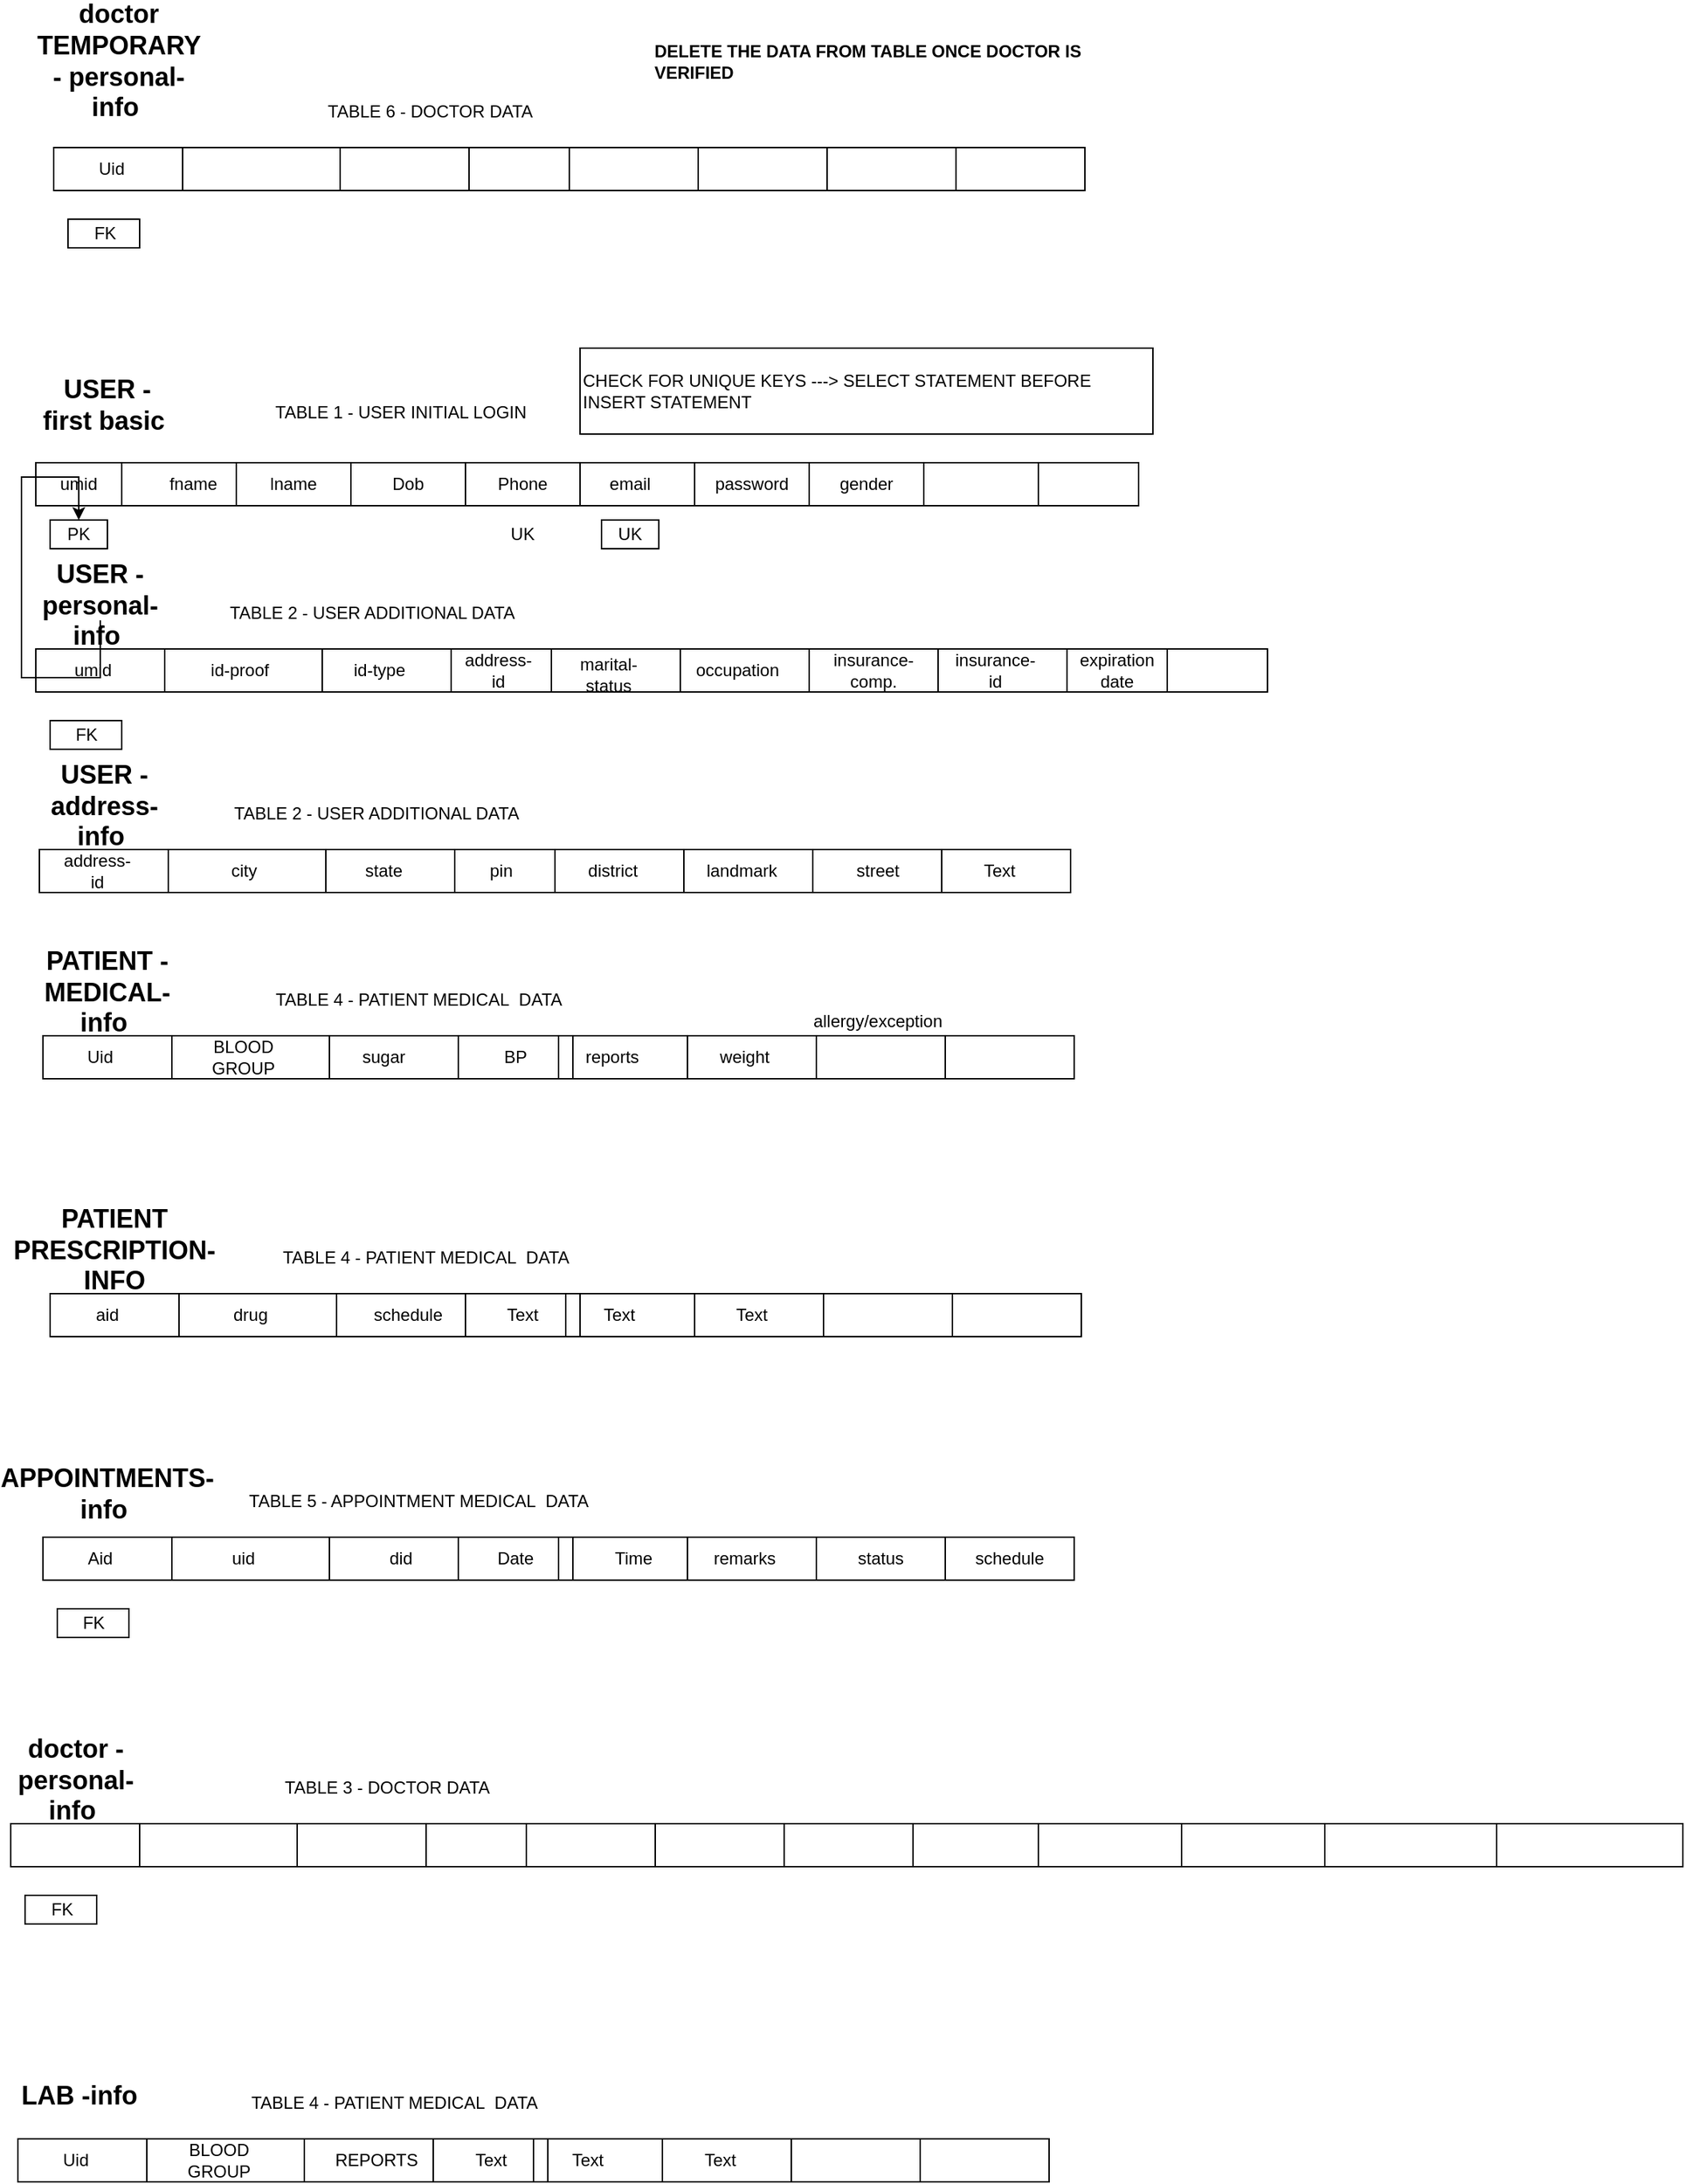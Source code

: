 <mxfile version="13.9.9" type="device"><diagram id="LDMNhRupNkOO23fEwo6g" name="Page-1"><mxGraphModel dx="1236" dy="1610" grid="1" gridSize="10" guides="1" tooltips="1" connect="1" arrows="1" fold="1" page="1" pageScale="1" pageWidth="850" pageHeight="1100" math="0" shadow="0"><root><mxCell id="0"/><mxCell id="1" parent="0"/><mxCell id="-4rdSfLJGDUSueFxLwUt-2" value="" style="rounded=0;whiteSpace=wrap;html=1;" parent="1" vertex="1"><mxGeometry x="30" y="30" width="770" height="30" as="geometry"/></mxCell><mxCell id="-4rdSfLJGDUSueFxLwUt-3" value="&lt;b&gt;&lt;font style=&quot;font-size: 18px&quot;&gt;USER - first basic&amp;nbsp;&lt;/font&gt;&lt;/b&gt;" style="text;html=1;strokeColor=none;fillColor=none;align=center;verticalAlign=middle;whiteSpace=wrap;rounded=0;" parent="1" vertex="1"><mxGeometry x="30" y="-20" width="100" height="20" as="geometry"/></mxCell><mxCell id="-4rdSfLJGDUSueFxLwUt-5" value="" style="rounded=0;whiteSpace=wrap;html=1;" parent="1" vertex="1"><mxGeometry x="30" y="30" width="60" height="30" as="geometry"/></mxCell><mxCell id="-4rdSfLJGDUSueFxLwUt-6" value="" style="rounded=0;whiteSpace=wrap;html=1;" parent="1" vertex="1"><mxGeometry x="90" y="30" width="80" height="30" as="geometry"/></mxCell><mxCell id="-4rdSfLJGDUSueFxLwUt-8" value="" style="rounded=0;whiteSpace=wrap;html=1;" parent="1" vertex="1"><mxGeometry x="170" y="30" width="80" height="30" as="geometry"/></mxCell><mxCell id="-4rdSfLJGDUSueFxLwUt-9" value="" style="rounded=0;whiteSpace=wrap;html=1;" parent="1" vertex="1"><mxGeometry x="330" y="30" width="80" height="30" as="geometry"/></mxCell><mxCell id="-4rdSfLJGDUSueFxLwUt-10" value="" style="rounded=0;whiteSpace=wrap;html=1;" parent="1" vertex="1"><mxGeometry x="250" y="30" width="80" height="30" as="geometry"/></mxCell><mxCell id="-4rdSfLJGDUSueFxLwUt-11" value="" style="rounded=0;whiteSpace=wrap;html=1;" parent="1" vertex="1"><mxGeometry x="410" y="30" width="80" height="30" as="geometry"/></mxCell><mxCell id="-4rdSfLJGDUSueFxLwUt-13" value="umid" style="text;html=1;strokeColor=none;fillColor=none;align=center;verticalAlign=middle;whiteSpace=wrap;rounded=0;" parent="1" vertex="1"><mxGeometry x="40" y="35" width="40" height="20" as="geometry"/></mxCell><mxCell id="-4rdSfLJGDUSueFxLwUt-14" value="fname" style="text;html=1;strokeColor=none;fillColor=none;align=center;verticalAlign=middle;whiteSpace=wrap;rounded=0;" parent="1" vertex="1"><mxGeometry x="120" y="35" width="40" height="20" as="geometry"/></mxCell><mxCell id="-4rdSfLJGDUSueFxLwUt-15" value="lname" style="text;html=1;strokeColor=none;fillColor=none;align=center;verticalAlign=middle;whiteSpace=wrap;rounded=0;" parent="1" vertex="1"><mxGeometry x="190" y="35" width="40" height="20" as="geometry"/></mxCell><mxCell id="-4rdSfLJGDUSueFxLwUt-16" value="Phone" style="text;html=1;strokeColor=none;fillColor=none;align=center;verticalAlign=middle;whiteSpace=wrap;rounded=0;" parent="1" vertex="1"><mxGeometry x="350" y="35" width="40" height="20" as="geometry"/></mxCell><mxCell id="-4rdSfLJGDUSueFxLwUt-17" value="email" style="text;html=1;strokeColor=none;fillColor=none;align=center;verticalAlign=middle;whiteSpace=wrap;rounded=0;" parent="1" vertex="1"><mxGeometry x="425" y="35" width="40" height="20" as="geometry"/></mxCell><mxCell id="-4rdSfLJGDUSueFxLwUt-18" value="password" style="text;html=1;strokeColor=none;fillColor=none;align=center;verticalAlign=middle;whiteSpace=wrap;rounded=0;" parent="1" vertex="1"><mxGeometry x="510" y="35" width="40" height="20" as="geometry"/></mxCell><mxCell id="-4rdSfLJGDUSueFxLwUt-20" value="" style="rounded=0;whiteSpace=wrap;html=1;" parent="1" vertex="1"><mxGeometry x="570" y="30" width="80" height="30" as="geometry"/></mxCell><mxCell id="-4rdSfLJGDUSueFxLwUt-21" value="" style="rounded=0;whiteSpace=wrap;html=1;" parent="1" vertex="1"><mxGeometry x="650" y="30" width="80" height="30" as="geometry"/></mxCell><mxCell id="-4rdSfLJGDUSueFxLwUt-23" value="gender" style="text;html=1;strokeColor=none;fillColor=none;align=center;verticalAlign=middle;whiteSpace=wrap;rounded=0;" parent="1" vertex="1"><mxGeometry x="590" y="35" width="40" height="20" as="geometry"/></mxCell><mxCell id="-4rdSfLJGDUSueFxLwUt-26" value="Dob" style="text;html=1;strokeColor=none;fillColor=none;align=center;verticalAlign=middle;whiteSpace=wrap;rounded=0;" parent="1" vertex="1"><mxGeometry x="270" y="35" width="40" height="20" as="geometry"/></mxCell><mxCell id="-4rdSfLJGDUSueFxLwUt-28" value="" style="rounded=0;whiteSpace=wrap;html=1;" parent="1" vertex="1"><mxGeometry x="40" y="70" width="40" height="20" as="geometry"/></mxCell><mxCell id="-4rdSfLJGDUSueFxLwUt-29" value="PK" style="text;html=1;strokeColor=none;fillColor=none;align=center;verticalAlign=middle;whiteSpace=wrap;rounded=0;" parent="1" vertex="1"><mxGeometry x="40" y="70" width="40" height="20" as="geometry"/></mxCell><mxCell id="-4rdSfLJGDUSueFxLwUt-30" value="" style="rounded=0;whiteSpace=wrap;html=1;" parent="1" vertex="1"><mxGeometry x="425" y="70" width="40" height="20" as="geometry"/></mxCell><mxCell id="-4rdSfLJGDUSueFxLwUt-31" value="UK" style="text;html=1;strokeColor=none;fillColor=none;align=center;verticalAlign=middle;whiteSpace=wrap;rounded=0;" parent="1" vertex="1"><mxGeometry x="425" y="70" width="40" height="20" as="geometry"/></mxCell><mxCell id="-4rdSfLJGDUSueFxLwUt-32" value="UK" style="text;html=1;strokeColor=none;fillColor=none;align=center;verticalAlign=middle;whiteSpace=wrap;rounded=0;" parent="1" vertex="1"><mxGeometry x="350" y="70" width="40" height="20" as="geometry"/></mxCell><mxCell id="-4rdSfLJGDUSueFxLwUt-33" value="" style="rounded=0;whiteSpace=wrap;html=1;" parent="1" vertex="1"><mxGeometry x="30" y="160" width="720" height="30" as="geometry"/></mxCell><mxCell id="-4rdSfLJGDUSueFxLwUt-34" value="" style="rounded=0;whiteSpace=wrap;html=1;" parent="1" vertex="1"><mxGeometry x="120" y="160" width="120" height="30" as="geometry"/></mxCell><mxCell id="-4rdSfLJGDUSueFxLwUt-35" value="" style="rounded=0;whiteSpace=wrap;html=1;" parent="1" vertex="1"><mxGeometry x="30" y="160" width="90" height="30" as="geometry"/></mxCell><mxCell id="-4rdSfLJGDUSueFxLwUt-36" value="" style="rounded=0;whiteSpace=wrap;html=1;" parent="1" vertex="1"><mxGeometry x="480" y="160" width="90" height="30" as="geometry"/></mxCell><mxCell id="-4rdSfLJGDUSueFxLwUt-37" value="" style="rounded=0;whiteSpace=wrap;html=1;" parent="1" vertex="1"><mxGeometry x="300" y="160" width="90" height="30" as="geometry"/></mxCell><mxCell id="-4rdSfLJGDUSueFxLwUt-38" value="" style="rounded=0;whiteSpace=wrap;html=1;" parent="1" vertex="1"><mxGeometry x="390" y="160" width="90" height="30" as="geometry"/></mxCell><mxCell id="-4rdSfLJGDUSueFxLwUt-39" value="" style="rounded=0;whiteSpace=wrap;html=1;" parent="1" vertex="1"><mxGeometry x="230" y="160" width="90" height="30" as="geometry"/></mxCell><mxCell id="-4rdSfLJGDUSueFxLwUt-40" value="" style="rounded=0;whiteSpace=wrap;html=1;" parent="1" vertex="1"><mxGeometry x="570" y="160" width="90" height="30" as="geometry"/></mxCell><mxCell id="-4rdSfLJGDUSueFxLwUt-41" value="" style="rounded=0;whiteSpace=wrap;html=1;" parent="1" vertex="1"><mxGeometry x="660" y="160" width="90" height="30" as="geometry"/></mxCell><mxCell id="-4rdSfLJGDUSueFxLwUt-42" value="umid" style="text;html=1;strokeColor=none;fillColor=none;align=center;verticalAlign=middle;whiteSpace=wrap;rounded=0;" parent="1" vertex="1"><mxGeometry x="50" y="165" width="40" height="20" as="geometry"/></mxCell><mxCell id="-4rdSfLJGDUSueFxLwUt-43" value="" style="rounded=0;whiteSpace=wrap;html=1;" parent="1" vertex="1"><mxGeometry x="40" y="210" width="50" height="20" as="geometry"/></mxCell><mxCell id="-4rdSfLJGDUSueFxLwUt-44" value="FK" style="text;html=1;align=center;verticalAlign=middle;resizable=0;points=[];autosize=1;" parent="1" vertex="1"><mxGeometry x="50" y="210" width="30" height="20" as="geometry"/></mxCell><mxCell id="fFIlzdLJzBHjJUGeSsSw-37" value="" style="edgeStyle=orthogonalEdgeStyle;rounded=0;orthogonalLoop=1;jettySize=auto;html=1;" parent="1" source="-4rdSfLJGDUSueFxLwUt-45" target="-4rdSfLJGDUSueFxLwUt-29" edge="1"><mxGeometry relative="1" as="geometry"><Array as="points"><mxPoint x="75" y="180"/><mxPoint x="20" y="180"/><mxPoint x="20" y="40"/><mxPoint x="60" y="40"/></Array></mxGeometry></mxCell><mxCell id="-4rdSfLJGDUSueFxLwUt-45" value="&lt;b&gt;&lt;font style=&quot;font-size: 18px&quot;&gt;USER - personal-info&amp;nbsp;&lt;/font&gt;&lt;/b&gt;" style="text;html=1;strokeColor=none;fillColor=none;align=center;verticalAlign=middle;whiteSpace=wrap;rounded=0;" parent="1" vertex="1"><mxGeometry x="25" y="120" width="100" height="20" as="geometry"/></mxCell><mxCell id="wsQxySsnxsyYuEQtatn3-3" value="TABLE 1 - USER INITIAL LOGIN" style="text;html=1;strokeColor=none;fillColor=none;align=center;verticalAlign=middle;whiteSpace=wrap;rounded=0;" parent="1" vertex="1"><mxGeometry x="180" y="-20" width="210" height="30" as="geometry"/></mxCell><mxCell id="wsQxySsnxsyYuEQtatn3-4" value="TABLE 2 - USER ADDITIONAL DATA" style="text;html=1;strokeColor=none;fillColor=none;align=center;verticalAlign=middle;whiteSpace=wrap;rounded=0;" parent="1" vertex="1"><mxGeometry x="160" y="120" width="210" height="30" as="geometry"/></mxCell><mxCell id="wsQxySsnxsyYuEQtatn3-21" value="CHECK FOR UNIQUE KEYS ---&amp;gt; SELECT STATEMENT BEFORE INSERT STATEMENT&amp;nbsp;&amp;nbsp;" style="rounded=0;whiteSpace=wrap;html=1;align=left;" parent="1" vertex="1"><mxGeometry x="410" y="-50" width="400" height="60" as="geometry"/></mxCell><mxCell id="wsQxySsnxsyYuEQtatn3-64" value="" style="rounded=0;whiteSpace=wrap;html=1;" parent="1" vertex="1"><mxGeometry x="42.5" y="-190" width="720" height="30" as="geometry"/></mxCell><mxCell id="wsQxySsnxsyYuEQtatn3-65" value="" style="rounded=0;whiteSpace=wrap;html=1;" parent="1" vertex="1"><mxGeometry x="132.5" y="-190" width="120" height="30" as="geometry"/></mxCell><mxCell id="wsQxySsnxsyYuEQtatn3-66" value="" style="rounded=0;whiteSpace=wrap;html=1;" parent="1" vertex="1"><mxGeometry x="42.5" y="-190" width="90" height="30" as="geometry"/></mxCell><mxCell id="wsQxySsnxsyYuEQtatn3-67" value="" style="rounded=0;whiteSpace=wrap;html=1;" parent="1" vertex="1"><mxGeometry x="492.5" y="-190" width="90" height="30" as="geometry"/></mxCell><mxCell id="wsQxySsnxsyYuEQtatn3-68" value="" style="rounded=0;whiteSpace=wrap;html=1;" parent="1" vertex="1"><mxGeometry x="312.5" y="-190" width="90" height="30" as="geometry"/></mxCell><mxCell id="wsQxySsnxsyYuEQtatn3-69" value="" style="rounded=0;whiteSpace=wrap;html=1;" parent="1" vertex="1"><mxGeometry x="402.5" y="-190" width="90" height="30" as="geometry"/></mxCell><mxCell id="wsQxySsnxsyYuEQtatn3-70" value="" style="rounded=0;whiteSpace=wrap;html=1;" parent="1" vertex="1"><mxGeometry x="242.5" y="-190" width="90" height="30" as="geometry"/></mxCell><mxCell id="wsQxySsnxsyYuEQtatn3-71" value="" style="rounded=0;whiteSpace=wrap;html=1;" parent="1" vertex="1"><mxGeometry x="582.5" y="-190" width="90" height="30" as="geometry"/></mxCell><mxCell id="wsQxySsnxsyYuEQtatn3-72" value="" style="rounded=0;whiteSpace=wrap;html=1;" parent="1" vertex="1"><mxGeometry x="672.5" y="-190" width="90" height="30" as="geometry"/></mxCell><mxCell id="wsQxySsnxsyYuEQtatn3-73" value="Uid" style="text;html=1;strokeColor=none;fillColor=none;align=center;verticalAlign=middle;whiteSpace=wrap;rounded=0;" parent="1" vertex="1"><mxGeometry x="62.5" y="-185" width="40" height="20" as="geometry"/></mxCell><mxCell id="wsQxySsnxsyYuEQtatn3-74" value="" style="rounded=0;whiteSpace=wrap;html=1;" parent="1" vertex="1"><mxGeometry x="52.5" y="-140" width="50" height="20" as="geometry"/></mxCell><mxCell id="wsQxySsnxsyYuEQtatn3-75" value="FK" style="text;html=1;align=center;verticalAlign=middle;resizable=0;points=[];autosize=1;" parent="1" vertex="1"><mxGeometry x="62.5" y="-140" width="30" height="20" as="geometry"/></mxCell><mxCell id="wsQxySsnxsyYuEQtatn3-77" value="&lt;b&gt;&lt;font style=&quot;font-size: 18px&quot;&gt;doctor TEMPORARY - personal-info&amp;nbsp;&lt;/font&gt;&lt;/b&gt;" style="text;html=1;strokeColor=none;fillColor=none;align=center;verticalAlign=middle;whiteSpace=wrap;rounded=0;" parent="1" vertex="1"><mxGeometry x="37.5" y="-260" width="100" height="20" as="geometry"/></mxCell><mxCell id="wsQxySsnxsyYuEQtatn3-78" value="TABLE 6 - DOCTOR DATA" style="text;html=1;strokeColor=none;fillColor=none;align=center;verticalAlign=middle;whiteSpace=wrap;rounded=0;" parent="1" vertex="1"><mxGeometry x="172.5" y="-230" width="265" height="30" as="geometry"/></mxCell><mxCell id="wsQxySsnxsyYuEQtatn3-79" value="&lt;b&gt;DELETE THE DATA FROM TABLE ONCE DOCTOR IS VERIFIED&lt;/b&gt;" style="text;html=1;strokeColor=none;fillColor=none;align=left;verticalAlign=middle;whiteSpace=wrap;rounded=0;" parent="1" vertex="1"><mxGeometry x="460" y="-290" width="330" height="80" as="geometry"/></mxCell><mxCell id="fFIlzdLJzBHjJUGeSsSw-40" value="id-proof" style="text;html=1;strokeColor=none;fillColor=none;align=center;verticalAlign=middle;whiteSpace=wrap;rounded=0;" parent="1" vertex="1"><mxGeometry x="135" y="165" width="75" height="20" as="geometry"/></mxCell><mxCell id="fFIlzdLJzBHjJUGeSsSw-41" value="id-type" style="text;html=1;strokeColor=none;fillColor=none;align=center;verticalAlign=middle;whiteSpace=wrap;rounded=0;" parent="1" vertex="1"><mxGeometry x="250" y="165" width="40" height="20" as="geometry"/></mxCell><mxCell id="fFIlzdLJzBHjJUGeSsSw-42" value="address-id" style="text;html=1;strokeColor=none;fillColor=none;align=center;verticalAlign=middle;whiteSpace=wrap;rounded=0;" parent="1" vertex="1"><mxGeometry x="332.5" y="165" width="40" height="20" as="geometry"/></mxCell><mxCell id="fFIlzdLJzBHjJUGeSsSw-43" value="occupation" style="text;html=1;strokeColor=none;fillColor=none;align=center;verticalAlign=middle;whiteSpace=wrap;rounded=0;" parent="1" vertex="1"><mxGeometry x="500" y="165" width="40" height="20" as="geometry"/></mxCell><mxCell id="fFIlzdLJzBHjJUGeSsSw-44" value="marital-status" style="text;html=1;strokeColor=none;fillColor=none;align=center;verticalAlign=middle;whiteSpace=wrap;rounded=0;" parent="1" vertex="1"><mxGeometry x="410" y="170" width="40" height="15" as="geometry"/></mxCell><mxCell id="fFIlzdLJzBHjJUGeSsSw-45" value="insurance-comp." style="text;html=1;strokeColor=none;fillColor=none;align=center;verticalAlign=middle;whiteSpace=wrap;rounded=0;" parent="1" vertex="1"><mxGeometry x="595" y="165" width="40" height="20" as="geometry"/></mxCell><mxCell id="fFIlzdLJzBHjJUGeSsSw-46" value="insurance-id" style="text;html=1;strokeColor=none;fillColor=none;align=center;verticalAlign=middle;whiteSpace=wrap;rounded=0;" parent="1" vertex="1"><mxGeometry x="680" y="165" width="40" height="20" as="geometry"/></mxCell><mxCell id="fFIlzdLJzBHjJUGeSsSw-123" value="" style="rounded=0;whiteSpace=wrap;html=1;" parent="1" vertex="1"><mxGeometry x="32.5" y="300" width="720" height="30" as="geometry"/></mxCell><mxCell id="fFIlzdLJzBHjJUGeSsSw-124" value="" style="rounded=0;whiteSpace=wrap;html=1;" parent="1" vertex="1"><mxGeometry x="122.5" y="300" width="120" height="30" as="geometry"/></mxCell><mxCell id="fFIlzdLJzBHjJUGeSsSw-125" value="" style="rounded=0;whiteSpace=wrap;html=1;" parent="1" vertex="1"><mxGeometry x="32.5" y="300" width="90" height="30" as="geometry"/></mxCell><mxCell id="fFIlzdLJzBHjJUGeSsSw-126" value="" style="rounded=0;whiteSpace=wrap;html=1;" parent="1" vertex="1"><mxGeometry x="482.5" y="300" width="90" height="30" as="geometry"/></mxCell><mxCell id="fFIlzdLJzBHjJUGeSsSw-127" value="" style="rounded=0;whiteSpace=wrap;html=1;" parent="1" vertex="1"><mxGeometry x="302.5" y="300" width="90" height="30" as="geometry"/></mxCell><mxCell id="fFIlzdLJzBHjJUGeSsSw-128" value="" style="rounded=0;whiteSpace=wrap;html=1;" parent="1" vertex="1"><mxGeometry x="392.5" y="300" width="90" height="30" as="geometry"/></mxCell><mxCell id="fFIlzdLJzBHjJUGeSsSw-129" value="" style="rounded=0;whiteSpace=wrap;html=1;" parent="1" vertex="1"><mxGeometry x="232.5" y="300" width="90" height="30" as="geometry"/></mxCell><mxCell id="fFIlzdLJzBHjJUGeSsSw-130" value="" style="rounded=0;whiteSpace=wrap;html=1;" parent="1" vertex="1"><mxGeometry x="572.5" y="300" width="90" height="30" as="geometry"/></mxCell><mxCell id="fFIlzdLJzBHjJUGeSsSw-131" value="" style="rounded=0;whiteSpace=wrap;html=1;" parent="1" vertex="1"><mxGeometry x="662.5" y="300" width="90" height="30" as="geometry"/></mxCell><mxCell id="fFIlzdLJzBHjJUGeSsSw-132" value="address-id" style="text;html=1;strokeColor=none;fillColor=none;align=center;verticalAlign=middle;whiteSpace=wrap;rounded=0;" parent="1" vertex="1"><mxGeometry x="52.5" y="305" width="40" height="20" as="geometry"/></mxCell><mxCell id="fFIlzdLJzBHjJUGeSsSw-135" value="&lt;b&gt;&lt;font style=&quot;font-size: 18px&quot;&gt;USER - address-info&amp;nbsp;&lt;/font&gt;&lt;/b&gt;" style="text;html=1;strokeColor=none;fillColor=none;align=center;verticalAlign=middle;whiteSpace=wrap;rounded=0;" parent="1" vertex="1"><mxGeometry x="27.5" y="260" width="100" height="20" as="geometry"/></mxCell><mxCell id="fFIlzdLJzBHjJUGeSsSw-136" value="TABLE 2 - USER ADDITIONAL DATA" style="text;html=1;strokeColor=none;fillColor=none;align=center;verticalAlign=middle;whiteSpace=wrap;rounded=0;" parent="1" vertex="1"><mxGeometry x="162.5" y="260" width="210" height="30" as="geometry"/></mxCell><mxCell id="fFIlzdLJzBHjJUGeSsSw-137" value="city" style="text;html=1;strokeColor=none;fillColor=none;align=center;verticalAlign=middle;whiteSpace=wrap;rounded=0;" parent="1" vertex="1"><mxGeometry x="137.5" y="305" width="75" height="20" as="geometry"/></mxCell><mxCell id="fFIlzdLJzBHjJUGeSsSw-138" value="state" style="text;html=1;strokeColor=none;fillColor=none;align=center;verticalAlign=middle;whiteSpace=wrap;rounded=0;" parent="1" vertex="1"><mxGeometry x="252.5" y="305" width="40" height="20" as="geometry"/></mxCell><mxCell id="fFIlzdLJzBHjJUGeSsSw-139" value="pin" style="text;html=1;strokeColor=none;fillColor=none;align=center;verticalAlign=middle;whiteSpace=wrap;rounded=0;" parent="1" vertex="1"><mxGeometry x="335" y="305" width="40" height="20" as="geometry"/></mxCell><mxCell id="fFIlzdLJzBHjJUGeSsSw-140" value="landmark" style="text;html=1;strokeColor=none;fillColor=none;align=center;verticalAlign=middle;whiteSpace=wrap;rounded=0;" parent="1" vertex="1"><mxGeometry x="502.5" y="305" width="40" height="20" as="geometry"/></mxCell><mxCell id="fFIlzdLJzBHjJUGeSsSw-141" value="district" style="text;html=1;strokeColor=none;fillColor=none;align=center;verticalAlign=middle;whiteSpace=wrap;rounded=0;" parent="1" vertex="1"><mxGeometry x="412.5" y="305" width="40" height="20" as="geometry"/></mxCell><mxCell id="fFIlzdLJzBHjJUGeSsSw-142" value="street" style="text;html=1;strokeColor=none;fillColor=none;align=center;verticalAlign=middle;whiteSpace=wrap;rounded=0;" parent="1" vertex="1"><mxGeometry x="597.5" y="305" width="40" height="20" as="geometry"/></mxCell><mxCell id="fFIlzdLJzBHjJUGeSsSw-143" value="Text" style="text;html=1;strokeColor=none;fillColor=none;align=center;verticalAlign=middle;whiteSpace=wrap;rounded=0;" parent="1" vertex="1"><mxGeometry x="682.5" y="305" width="40" height="20" as="geometry"/></mxCell><mxCell id="fFIlzdLJzBHjJUGeSsSw-144" value="expiration date" style="rounded=0;whiteSpace=wrap;html=1;" parent="1" vertex="1"><mxGeometry x="750" y="160" width="70" height="30" as="geometry"/></mxCell><mxCell id="fFIlzdLJzBHjJUGeSsSw-145" value="" style="rounded=0;whiteSpace=wrap;html=1;" parent="1" vertex="1"><mxGeometry x="820" y="160" width="70" height="30" as="geometry"/></mxCell><mxCell id="fFIlzdLJzBHjJUGeSsSw-146" value="" style="rounded=0;whiteSpace=wrap;html=1;" parent="1" vertex="1"><mxGeometry x="35" y="430" width="720" height="30" as="geometry"/></mxCell><mxCell id="fFIlzdLJzBHjJUGeSsSw-147" value="" style="rounded=0;whiteSpace=wrap;html=1;" parent="1" vertex="1"><mxGeometry x="125" y="430" width="120" height="30" as="geometry"/></mxCell><mxCell id="fFIlzdLJzBHjJUGeSsSw-148" value="" style="rounded=0;whiteSpace=wrap;html=1;" parent="1" vertex="1"><mxGeometry x="35" y="430" width="90" height="30" as="geometry"/></mxCell><mxCell id="fFIlzdLJzBHjJUGeSsSw-149" value="" style="rounded=0;whiteSpace=wrap;html=1;" parent="1" vertex="1"><mxGeometry x="485" y="430" width="90" height="30" as="geometry"/></mxCell><mxCell id="fFIlzdLJzBHjJUGeSsSw-150" value="" style="rounded=0;whiteSpace=wrap;html=1;" parent="1" vertex="1"><mxGeometry x="305" y="430" width="90" height="30" as="geometry"/></mxCell><mxCell id="fFIlzdLJzBHjJUGeSsSw-151" value="" style="rounded=0;whiteSpace=wrap;html=1;" parent="1" vertex="1"><mxGeometry x="405" y="430" width="80" height="30" as="geometry"/></mxCell><mxCell id="fFIlzdLJzBHjJUGeSsSw-152" value="" style="rounded=0;whiteSpace=wrap;html=1;" parent="1" vertex="1"><mxGeometry x="235" y="430" width="90" height="30" as="geometry"/></mxCell><mxCell id="fFIlzdLJzBHjJUGeSsSw-153" value="" style="rounded=0;whiteSpace=wrap;html=1;" parent="1" vertex="1"><mxGeometry x="575" y="430" width="90" height="30" as="geometry"/></mxCell><mxCell id="fFIlzdLJzBHjJUGeSsSw-155" value="Uid" style="text;html=1;strokeColor=none;fillColor=none;align=center;verticalAlign=middle;whiteSpace=wrap;rounded=0;" parent="1" vertex="1"><mxGeometry x="55" y="435" width="40" height="20" as="geometry"/></mxCell><mxCell id="fFIlzdLJzBHjJUGeSsSw-158" value="&lt;b&gt;&lt;font style=&quot;font-size: 18px&quot;&gt;PATIENT - MEDICAL-info&amp;nbsp;&lt;/font&gt;&lt;/b&gt;" style="text;html=1;strokeColor=none;fillColor=none;align=center;verticalAlign=middle;whiteSpace=wrap;rounded=0;" parent="1" vertex="1"><mxGeometry x="30" y="390" width="100" height="20" as="geometry"/></mxCell><mxCell id="fFIlzdLJzBHjJUGeSsSw-159" value="TABLE 4 - PATIENT MEDICAL&amp;nbsp; DATA" style="text;html=1;strokeColor=none;fillColor=none;align=center;verticalAlign=middle;whiteSpace=wrap;rounded=0;" parent="1" vertex="1"><mxGeometry x="165" y="390" width="265" height="30" as="geometry"/></mxCell><mxCell id="fFIlzdLJzBHjJUGeSsSw-160" value="BLOOD GROUP" style="text;html=1;strokeColor=none;fillColor=none;align=center;verticalAlign=middle;whiteSpace=wrap;rounded=0;" parent="1" vertex="1"><mxGeometry x="155" y="435" width="40" height="20" as="geometry"/></mxCell><mxCell id="fFIlzdLJzBHjJUGeSsSw-162" value="BP" style="text;html=1;strokeColor=none;fillColor=none;align=center;verticalAlign=middle;whiteSpace=wrap;rounded=0;" parent="1" vertex="1"><mxGeometry x="345" y="435" width="40" height="20" as="geometry"/></mxCell><mxCell id="fFIlzdLJzBHjJUGeSsSw-163" value="reports" style="text;html=1;strokeColor=none;fillColor=none;align=center;verticalAlign=middle;whiteSpace=wrap;rounded=0;" parent="1" vertex="1"><mxGeometry x="415" y="435" width="35" height="20" as="geometry"/></mxCell><mxCell id="fFIlzdLJzBHjJUGeSsSw-164" value="weight" style="text;html=1;strokeColor=none;fillColor=none;align=center;verticalAlign=middle;whiteSpace=wrap;rounded=0;" parent="1" vertex="1"><mxGeometry x="505" y="435" width="40" height="20" as="geometry"/></mxCell><mxCell id="fFIlzdLJzBHjJUGeSsSw-315" value="" style="rounded=0;whiteSpace=wrap;html=1;" parent="1" vertex="1"><mxGeometry x="17.5" y="1200" width="720" height="30" as="geometry"/></mxCell><mxCell id="fFIlzdLJzBHjJUGeSsSw-316" value="" style="rounded=0;whiteSpace=wrap;html=1;" parent="1" vertex="1"><mxGeometry x="107.5" y="1200" width="120" height="30" as="geometry"/></mxCell><mxCell id="fFIlzdLJzBHjJUGeSsSw-317" value="" style="rounded=0;whiteSpace=wrap;html=1;" parent="1" vertex="1"><mxGeometry x="17.5" y="1200" width="90" height="30" as="geometry"/></mxCell><mxCell id="fFIlzdLJzBHjJUGeSsSw-318" value="" style="rounded=0;whiteSpace=wrap;html=1;" parent="1" vertex="1"><mxGeometry x="467.5" y="1200" width="90" height="30" as="geometry"/></mxCell><mxCell id="fFIlzdLJzBHjJUGeSsSw-319" value="" style="rounded=0;whiteSpace=wrap;html=1;" parent="1" vertex="1"><mxGeometry x="287.5" y="1200" width="90" height="30" as="geometry"/></mxCell><mxCell id="fFIlzdLJzBHjJUGeSsSw-320" value="" style="rounded=0;whiteSpace=wrap;html=1;" parent="1" vertex="1"><mxGeometry x="387.5" y="1200" width="80" height="30" as="geometry"/></mxCell><mxCell id="fFIlzdLJzBHjJUGeSsSw-321" value="" style="rounded=0;whiteSpace=wrap;html=1;" parent="1" vertex="1"><mxGeometry x="217.5" y="1200" width="90" height="30" as="geometry"/></mxCell><mxCell id="fFIlzdLJzBHjJUGeSsSw-322" value="" style="rounded=0;whiteSpace=wrap;html=1;" parent="1" vertex="1"><mxGeometry x="557.5" y="1200" width="90" height="30" as="geometry"/></mxCell><mxCell id="fFIlzdLJzBHjJUGeSsSw-323" value="" style="rounded=0;whiteSpace=wrap;html=1;" parent="1" vertex="1"><mxGeometry x="647.5" y="1200" width="90" height="30" as="geometry"/></mxCell><mxCell id="fFIlzdLJzBHjJUGeSsSw-324" value="Uid" style="text;html=1;strokeColor=none;fillColor=none;align=center;verticalAlign=middle;whiteSpace=wrap;rounded=0;" parent="1" vertex="1"><mxGeometry x="37.5" y="1205" width="40" height="20" as="geometry"/></mxCell><mxCell id="fFIlzdLJzBHjJUGeSsSw-325" value="&lt;b&gt;&lt;font style=&quot;font-size: 18px&quot;&gt;LAB -info&amp;nbsp;&lt;/font&gt;&lt;/b&gt;" style="text;html=1;strokeColor=none;fillColor=none;align=center;verticalAlign=middle;whiteSpace=wrap;rounded=0;" parent="1" vertex="1"><mxGeometry x="12.5" y="1160" width="100" height="20" as="geometry"/></mxCell><mxCell id="fFIlzdLJzBHjJUGeSsSw-326" value="TABLE 4 - PATIENT MEDICAL&amp;nbsp; DATA" style="text;html=1;strokeColor=none;fillColor=none;align=center;verticalAlign=middle;whiteSpace=wrap;rounded=0;" parent="1" vertex="1"><mxGeometry x="147.5" y="1160" width="265" height="30" as="geometry"/></mxCell><mxCell id="fFIlzdLJzBHjJUGeSsSw-327" value="BLOOD GROUP" style="text;html=1;strokeColor=none;fillColor=none;align=center;verticalAlign=middle;whiteSpace=wrap;rounded=0;" parent="1" vertex="1"><mxGeometry x="137.5" y="1205" width="40" height="20" as="geometry"/></mxCell><mxCell id="fFIlzdLJzBHjJUGeSsSw-328" value="REPORTS" style="text;html=1;strokeColor=none;fillColor=none;align=center;verticalAlign=middle;whiteSpace=wrap;rounded=0;" parent="1" vertex="1"><mxGeometry x="237.5" y="1205" width="60" height="20" as="geometry"/></mxCell><mxCell id="fFIlzdLJzBHjJUGeSsSw-329" value="Text" style="text;html=1;strokeColor=none;fillColor=none;align=center;verticalAlign=middle;whiteSpace=wrap;rounded=0;" parent="1" vertex="1"><mxGeometry x="327.5" y="1205" width="40" height="20" as="geometry"/></mxCell><mxCell id="fFIlzdLJzBHjJUGeSsSw-330" value="Text" style="text;html=1;strokeColor=none;fillColor=none;align=center;verticalAlign=middle;whiteSpace=wrap;rounded=0;" parent="1" vertex="1"><mxGeometry x="397.5" y="1205" width="35" height="20" as="geometry"/></mxCell><mxCell id="fFIlzdLJzBHjJUGeSsSw-331" value="Text" style="text;html=1;strokeColor=none;fillColor=none;align=center;verticalAlign=middle;whiteSpace=wrap;rounded=0;" parent="1" vertex="1"><mxGeometry x="487.5" y="1205" width="40" height="20" as="geometry"/></mxCell><mxCell id="fFIlzdLJzBHjJUGeSsSw-332" value="" style="rounded=0;whiteSpace=wrap;html=1;" parent="1" vertex="1"><mxGeometry x="40" y="610" width="720" height="30" as="geometry"/></mxCell><mxCell id="fFIlzdLJzBHjJUGeSsSw-333" value="" style="rounded=0;whiteSpace=wrap;html=1;" parent="1" vertex="1"><mxGeometry x="130" y="610" width="120" height="30" as="geometry"/></mxCell><mxCell id="fFIlzdLJzBHjJUGeSsSw-334" value="" style="rounded=0;whiteSpace=wrap;html=1;" parent="1" vertex="1"><mxGeometry x="40" y="610" width="90" height="30" as="geometry"/></mxCell><mxCell id="fFIlzdLJzBHjJUGeSsSw-335" value="" style="rounded=0;whiteSpace=wrap;html=1;" parent="1" vertex="1"><mxGeometry x="490" y="610" width="90" height="30" as="geometry"/></mxCell><mxCell id="fFIlzdLJzBHjJUGeSsSw-336" value="" style="rounded=0;whiteSpace=wrap;html=1;" parent="1" vertex="1"><mxGeometry x="310" y="610" width="90" height="30" as="geometry"/></mxCell><mxCell id="fFIlzdLJzBHjJUGeSsSw-337" value="" style="rounded=0;whiteSpace=wrap;html=1;" parent="1" vertex="1"><mxGeometry x="410" y="610" width="80" height="30" as="geometry"/></mxCell><mxCell id="fFIlzdLJzBHjJUGeSsSw-338" value="" style="rounded=0;whiteSpace=wrap;html=1;" parent="1" vertex="1"><mxGeometry x="240" y="610" width="90" height="30" as="geometry"/></mxCell><mxCell id="fFIlzdLJzBHjJUGeSsSw-339" value="" style="rounded=0;whiteSpace=wrap;html=1;" parent="1" vertex="1"><mxGeometry x="580" y="610" width="90" height="30" as="geometry"/></mxCell><mxCell id="fFIlzdLJzBHjJUGeSsSw-340" value="" style="rounded=0;whiteSpace=wrap;html=1;" parent="1" vertex="1"><mxGeometry x="670" y="610" width="90" height="30" as="geometry"/></mxCell><mxCell id="fFIlzdLJzBHjJUGeSsSw-341" value="aid" style="text;html=1;strokeColor=none;fillColor=none;align=center;verticalAlign=middle;whiteSpace=wrap;rounded=0;" parent="1" vertex="1"><mxGeometry x="60" y="615" width="40" height="20" as="geometry"/></mxCell><mxCell id="fFIlzdLJzBHjJUGeSsSw-342" value="&lt;b&gt;&lt;font style=&quot;font-size: 18px&quot;&gt;PATIENT PRESCRIPTION-INFO&lt;/font&gt;&lt;/b&gt;" style="text;html=1;strokeColor=none;fillColor=none;align=center;verticalAlign=middle;whiteSpace=wrap;rounded=0;" parent="1" vertex="1"><mxGeometry x="35" y="570" width="100" height="20" as="geometry"/></mxCell><mxCell id="fFIlzdLJzBHjJUGeSsSw-343" value="TABLE 4 - PATIENT MEDICAL&amp;nbsp; DATA" style="text;html=1;strokeColor=none;fillColor=none;align=center;verticalAlign=middle;whiteSpace=wrap;rounded=0;" parent="1" vertex="1"><mxGeometry x="170" y="570" width="265" height="30" as="geometry"/></mxCell><mxCell id="fFIlzdLJzBHjJUGeSsSw-344" value="drug" style="text;html=1;strokeColor=none;fillColor=none;align=center;verticalAlign=middle;whiteSpace=wrap;rounded=0;" parent="1" vertex="1"><mxGeometry x="160" y="615" width="40" height="20" as="geometry"/></mxCell><mxCell id="fFIlzdLJzBHjJUGeSsSw-345" value="schedule" style="text;html=1;strokeColor=none;fillColor=none;align=center;verticalAlign=middle;whiteSpace=wrap;rounded=0;" parent="1" vertex="1"><mxGeometry x="260" y="615" width="60" height="20" as="geometry"/></mxCell><mxCell id="fFIlzdLJzBHjJUGeSsSw-346" value="Text" style="text;html=1;strokeColor=none;fillColor=none;align=center;verticalAlign=middle;whiteSpace=wrap;rounded=0;" parent="1" vertex="1"><mxGeometry x="350" y="615" width="40" height="20" as="geometry"/></mxCell><mxCell id="fFIlzdLJzBHjJUGeSsSw-347" value="Text" style="text;html=1;strokeColor=none;fillColor=none;align=center;verticalAlign=middle;whiteSpace=wrap;rounded=0;" parent="1" vertex="1"><mxGeometry x="420" y="615" width="35" height="20" as="geometry"/></mxCell><mxCell id="fFIlzdLJzBHjJUGeSsSw-348" value="Text" style="text;html=1;strokeColor=none;fillColor=none;align=center;verticalAlign=middle;whiteSpace=wrap;rounded=0;" parent="1" vertex="1"><mxGeometry x="510" y="615" width="40" height="20" as="geometry"/></mxCell><mxCell id="fFIlzdLJzBHjJUGeSsSw-352" value="sugar" style="text;html=1;strokeColor=none;fillColor=none;align=center;verticalAlign=middle;whiteSpace=wrap;rounded=0;" parent="1" vertex="1"><mxGeometry x="252.5" y="435" width="40" height="20" as="geometry"/></mxCell><mxCell id="fFIlzdLJzBHjJUGeSsSw-353" value="allergy/exception" style="text;html=1;strokeColor=none;fillColor=none;align=center;verticalAlign=middle;whiteSpace=wrap;rounded=0;" parent="1" vertex="1"><mxGeometry x="597.5" y="410" width="40" height="20" as="geometry"/></mxCell><mxCell id="fFIlzdLJzBHjJUGeSsSw-380" value="" style="rounded=0;whiteSpace=wrap;html=1;" parent="1" vertex="1"><mxGeometry x="12.5" y="980" width="720" height="30" as="geometry"/></mxCell><mxCell id="fFIlzdLJzBHjJUGeSsSw-381" value="" style="rounded=0;whiteSpace=wrap;html=1;" parent="1" vertex="1"><mxGeometry x="102.5" y="980" width="120" height="30" as="geometry"/></mxCell><mxCell id="fFIlzdLJzBHjJUGeSsSw-382" value="" style="rounded=0;whiteSpace=wrap;html=1;" parent="1" vertex="1"><mxGeometry x="12.5" y="980" width="90" height="30" as="geometry"/></mxCell><mxCell id="fFIlzdLJzBHjJUGeSsSw-383" value="" style="rounded=0;whiteSpace=wrap;html=1;" parent="1" vertex="1"><mxGeometry x="462.5" y="980" width="90" height="30" as="geometry"/></mxCell><mxCell id="fFIlzdLJzBHjJUGeSsSw-384" value="" style="rounded=0;whiteSpace=wrap;html=1;" parent="1" vertex="1"><mxGeometry x="282.5" y="980" width="90" height="30" as="geometry"/></mxCell><mxCell id="fFIlzdLJzBHjJUGeSsSw-385" value="" style="rounded=0;whiteSpace=wrap;html=1;" parent="1" vertex="1"><mxGeometry x="372.5" y="980" width="90" height="30" as="geometry"/></mxCell><mxCell id="fFIlzdLJzBHjJUGeSsSw-386" value="" style="rounded=0;whiteSpace=wrap;html=1;" parent="1" vertex="1"><mxGeometry x="212.5" y="980" width="90" height="30" as="geometry"/></mxCell><mxCell id="fFIlzdLJzBHjJUGeSsSw-387" value="" style="rounded=0;whiteSpace=wrap;html=1;" parent="1" vertex="1"><mxGeometry x="552.5" y="980" width="90" height="30" as="geometry"/></mxCell><mxCell id="fFIlzdLJzBHjJUGeSsSw-388" value="" style="rounded=0;whiteSpace=wrap;html=1;" parent="1" vertex="1"><mxGeometry x="642.5" y="980" width="90" height="30" as="geometry"/></mxCell><mxCell id="fFIlzdLJzBHjJUGeSsSw-390" value="" style="rounded=0;whiteSpace=wrap;html=1;" parent="1" vertex="1"><mxGeometry x="22.5" y="1030" width="50" height="20" as="geometry"/></mxCell><mxCell id="fFIlzdLJzBHjJUGeSsSw-391" value="FK" style="text;html=1;align=center;verticalAlign=middle;resizable=0;points=[];autosize=1;" parent="1" vertex="1"><mxGeometry x="32.5" y="1030" width="30" height="20" as="geometry"/></mxCell><mxCell id="fFIlzdLJzBHjJUGeSsSw-392" value="&lt;b&gt;&lt;font style=&quot;font-size: 18px&quot;&gt;doctor - personal-info&amp;nbsp;&lt;/font&gt;&lt;/b&gt;" style="text;html=1;strokeColor=none;fillColor=none;align=center;verticalAlign=middle;whiteSpace=wrap;rounded=0;" parent="1" vertex="1"><mxGeometry x="7.5" y="940" width="100" height="20" as="geometry"/></mxCell><mxCell id="fFIlzdLJzBHjJUGeSsSw-393" value="TABLE 3 - DOCTOR DATA" style="text;html=1;strokeColor=none;fillColor=none;align=center;verticalAlign=middle;whiteSpace=wrap;rounded=0;" parent="1" vertex="1"><mxGeometry x="142.5" y="940" width="265" height="30" as="geometry"/></mxCell><mxCell id="fFIlzdLJzBHjJUGeSsSw-405" value="" style="rounded=0;whiteSpace=wrap;html=1;" parent="1" vertex="1"><mxGeometry x="35" y="780" width="720" height="30" as="geometry"/></mxCell><mxCell id="fFIlzdLJzBHjJUGeSsSw-406" value="" style="rounded=0;whiteSpace=wrap;html=1;" parent="1" vertex="1"><mxGeometry x="125" y="780" width="120" height="30" as="geometry"/></mxCell><mxCell id="fFIlzdLJzBHjJUGeSsSw-407" value="" style="rounded=0;whiteSpace=wrap;html=1;" parent="1" vertex="1"><mxGeometry x="35" y="780" width="90" height="30" as="geometry"/></mxCell><mxCell id="fFIlzdLJzBHjJUGeSsSw-408" value="" style="rounded=0;whiteSpace=wrap;html=1;" parent="1" vertex="1"><mxGeometry x="485" y="780" width="90" height="30" as="geometry"/></mxCell><mxCell id="fFIlzdLJzBHjJUGeSsSw-409" value="" style="rounded=0;whiteSpace=wrap;html=1;" parent="1" vertex="1"><mxGeometry x="305" y="780" width="90" height="30" as="geometry"/></mxCell><mxCell id="fFIlzdLJzBHjJUGeSsSw-410" value="" style="rounded=0;whiteSpace=wrap;html=1;" parent="1" vertex="1"><mxGeometry x="405" y="780" width="80" height="30" as="geometry"/></mxCell><mxCell id="fFIlzdLJzBHjJUGeSsSw-411" value="" style="rounded=0;whiteSpace=wrap;html=1;" parent="1" vertex="1"><mxGeometry x="235" y="780" width="90" height="30" as="geometry"/></mxCell><mxCell id="fFIlzdLJzBHjJUGeSsSw-412" value="" style="rounded=0;whiteSpace=wrap;html=1;" parent="1" vertex="1"><mxGeometry x="575" y="780" width="90" height="30" as="geometry"/></mxCell><mxCell id="fFIlzdLJzBHjJUGeSsSw-413" value="" style="rounded=0;whiteSpace=wrap;html=1;" parent="1" vertex="1"><mxGeometry x="665" y="780" width="90" height="30" as="geometry"/></mxCell><mxCell id="fFIlzdLJzBHjJUGeSsSw-414" value="Aid" style="text;html=1;strokeColor=none;fillColor=none;align=center;verticalAlign=middle;whiteSpace=wrap;rounded=0;" parent="1" vertex="1"><mxGeometry x="55" y="785" width="40" height="20" as="geometry"/></mxCell><mxCell id="fFIlzdLJzBHjJUGeSsSw-415" value="" style="rounded=0;whiteSpace=wrap;html=1;" parent="1" vertex="1"><mxGeometry x="45" y="830" width="50" height="20" as="geometry"/></mxCell><mxCell id="fFIlzdLJzBHjJUGeSsSw-416" value="FK" style="text;html=1;align=center;verticalAlign=middle;resizable=0;points=[];autosize=1;" parent="1" vertex="1"><mxGeometry x="55" y="830" width="30" height="20" as="geometry"/></mxCell><mxCell id="fFIlzdLJzBHjJUGeSsSw-417" value="&lt;b&gt;&lt;font style=&quot;font-size: 18px&quot;&gt;APPOINTMENTS-info&amp;nbsp;&lt;/font&gt;&lt;/b&gt;" style="text;html=1;strokeColor=none;fillColor=none;align=center;verticalAlign=middle;whiteSpace=wrap;rounded=0;" parent="1" vertex="1"><mxGeometry x="30" y="740" width="100" height="20" as="geometry"/></mxCell><mxCell id="fFIlzdLJzBHjJUGeSsSw-418" value="TABLE 5 - APPOINTMENT MEDICAL&amp;nbsp; DATA" style="text;html=1;strokeColor=none;fillColor=none;align=center;verticalAlign=middle;whiteSpace=wrap;rounded=0;" parent="1" vertex="1"><mxGeometry x="165" y="740" width="265" height="30" as="geometry"/></mxCell><mxCell id="fFIlzdLJzBHjJUGeSsSw-419" value="uid" style="text;html=1;strokeColor=none;fillColor=none;align=center;verticalAlign=middle;whiteSpace=wrap;rounded=0;" parent="1" vertex="1"><mxGeometry x="155" y="785" width="40" height="20" as="geometry"/></mxCell><mxCell id="fFIlzdLJzBHjJUGeSsSw-420" value="did" style="text;html=1;strokeColor=none;fillColor=none;align=center;verticalAlign=middle;whiteSpace=wrap;rounded=0;" parent="1" vertex="1"><mxGeometry x="255" y="785" width="60" height="20" as="geometry"/></mxCell><mxCell id="fFIlzdLJzBHjJUGeSsSw-421" value="Date" style="text;html=1;strokeColor=none;fillColor=none;align=center;verticalAlign=middle;whiteSpace=wrap;rounded=0;" parent="1" vertex="1"><mxGeometry x="345" y="785" width="40" height="20" as="geometry"/></mxCell><mxCell id="fFIlzdLJzBHjJUGeSsSw-422" value="Time" style="text;html=1;strokeColor=none;fillColor=none;align=center;verticalAlign=middle;whiteSpace=wrap;rounded=0;" parent="1" vertex="1"><mxGeometry x="415" y="785" width="65" height="20" as="geometry"/></mxCell><mxCell id="fFIlzdLJzBHjJUGeSsSw-423" value="remarks" style="text;html=1;strokeColor=none;fillColor=none;align=center;verticalAlign=middle;whiteSpace=wrap;rounded=0;" parent="1" vertex="1"><mxGeometry x="505" y="785" width="40" height="20" as="geometry"/></mxCell><mxCell id="fFIlzdLJzBHjJUGeSsSw-424" value="status" style="text;html=1;strokeColor=none;fillColor=none;align=center;verticalAlign=middle;whiteSpace=wrap;rounded=0;" parent="1" vertex="1"><mxGeometry x="590" y="785" width="60" height="20" as="geometry"/></mxCell><mxCell id="fFIlzdLJzBHjJUGeSsSw-425" value="schedule" style="text;html=1;strokeColor=none;fillColor=none;align=center;verticalAlign=middle;whiteSpace=wrap;rounded=0;" parent="1" vertex="1"><mxGeometry x="690" y="785" width="40" height="20" as="geometry"/></mxCell><mxCell id="fFIlzdLJzBHjJUGeSsSw-426" value="" style="rounded=0;whiteSpace=wrap;html=1;" parent="1" vertex="1"><mxGeometry x="730" y="980" width="100" height="30" as="geometry"/></mxCell><mxCell id="fFIlzdLJzBHjJUGeSsSw-427" value="" style="rounded=0;whiteSpace=wrap;html=1;" parent="1" vertex="1"><mxGeometry x="830" y="980" width="100" height="30" as="geometry"/></mxCell><mxCell id="fFIlzdLJzBHjJUGeSsSw-428" value="" style="rounded=0;whiteSpace=wrap;html=1;" parent="1" vertex="1"><mxGeometry x="930" y="980" width="120" height="30" as="geometry"/></mxCell><mxCell id="fFIlzdLJzBHjJUGeSsSw-430" value="" style="rounded=0;whiteSpace=wrap;html=1;" parent="1" vertex="1"><mxGeometry x="1050" y="980" width="130" height="30" as="geometry"/></mxCell></root></mxGraphModel></diagram></mxfile>
